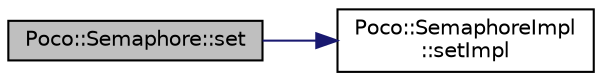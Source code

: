 digraph "Poco::Semaphore::set"
{
 // LATEX_PDF_SIZE
  edge [fontname="Helvetica",fontsize="10",labelfontname="Helvetica",labelfontsize="10"];
  node [fontname="Helvetica",fontsize="10",shape=record];
  rankdir="LR";
  Node1 [label="Poco::Semaphore::set",height=0.2,width=0.4,color="black", fillcolor="grey75", style="filled", fontcolor="black",tooltip="Destroys the semaphore."];
  Node1 -> Node2 [color="midnightblue",fontsize="10",style="solid",fontname="Helvetica"];
  Node2 [label="Poco::SemaphoreImpl\l::setImpl",height=0.2,width=0.4,color="black", fillcolor="white", style="filled",URL="$classPoco_1_1SemaphoreImpl.html#af03f9c9133607458b00b53871bda819d",tooltip=" "];
}
